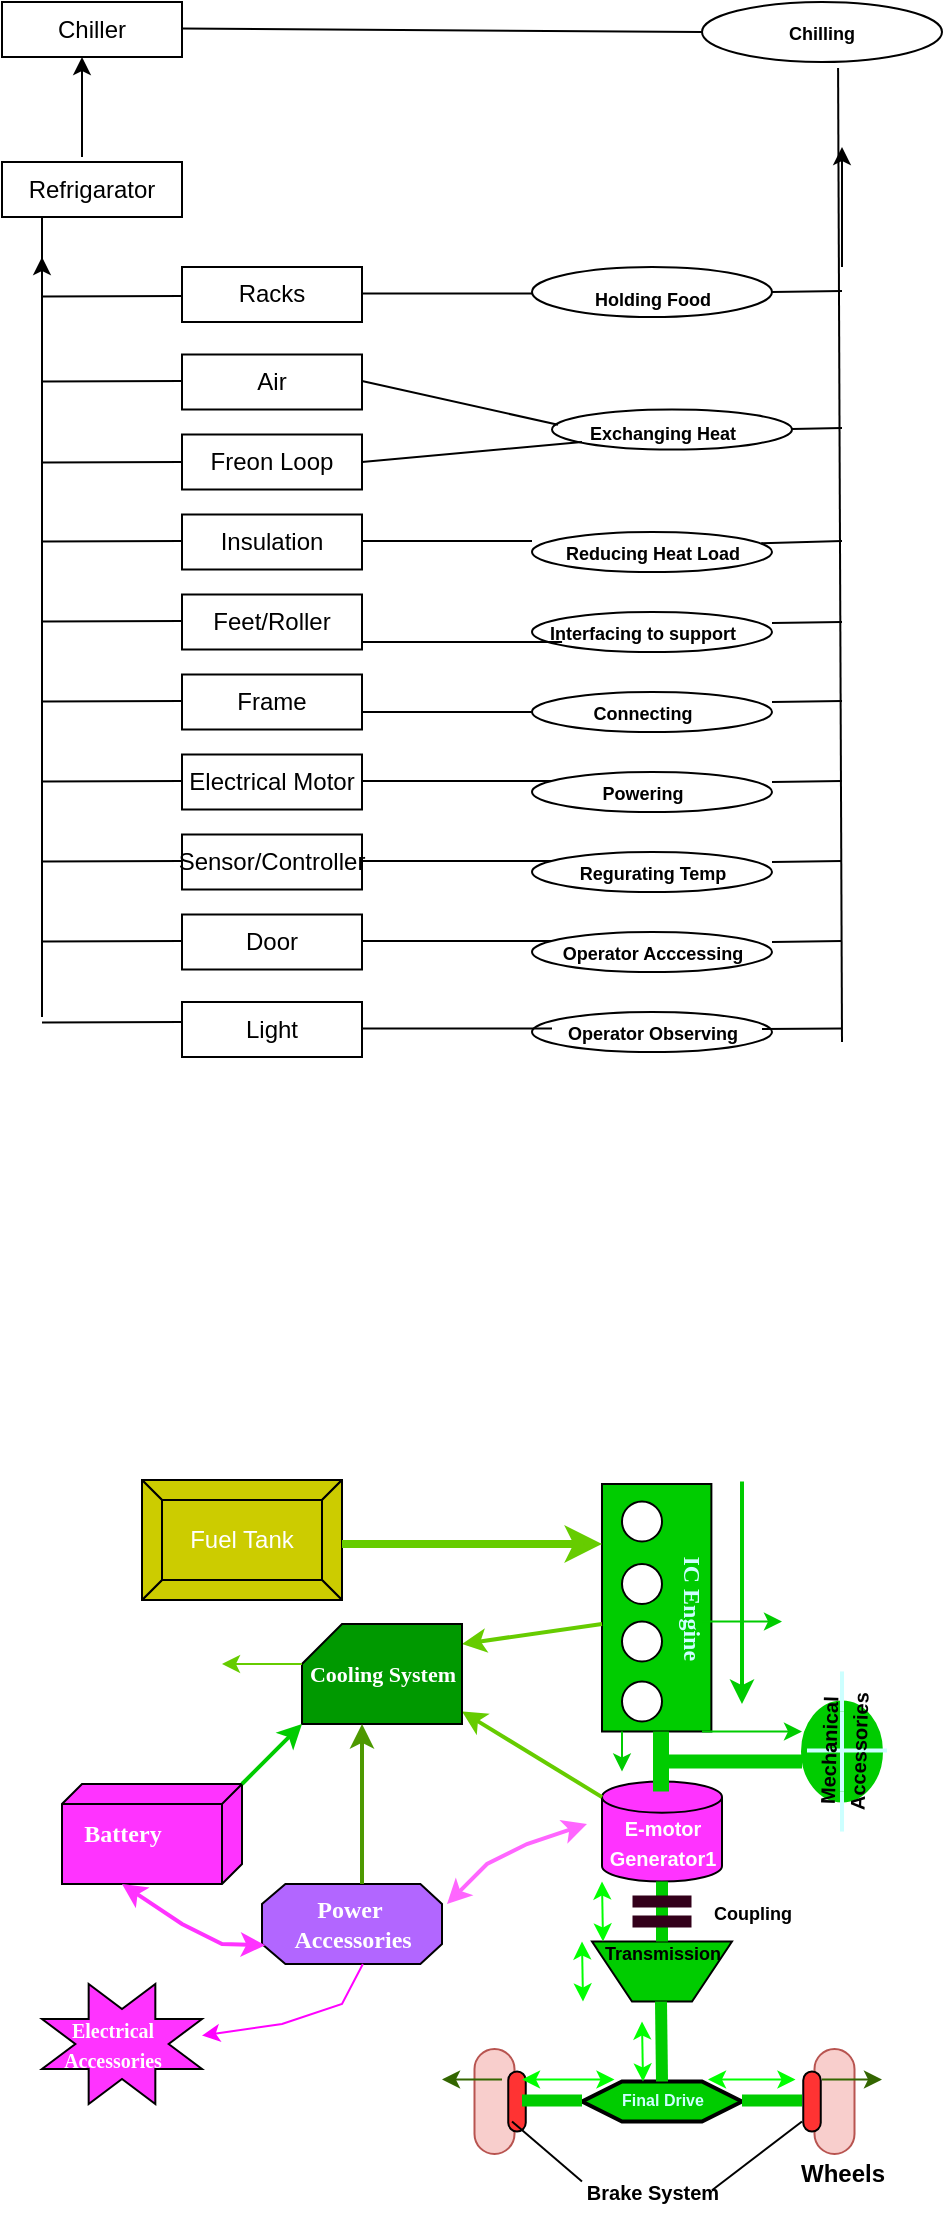 <mxfile version="28.0.7">
  <diagram name="Page-1" id="5Ok-5bNUeOtogDI7YUM0">
    <mxGraphModel dx="1489" dy="1920" grid="1" gridSize="10" guides="1" tooltips="1" connect="1" arrows="1" fold="1" page="1" pageScale="1" pageWidth="850" pageHeight="1100" math="0" shadow="0">
      <root>
        <mxCell id="0" />
        <mxCell id="1" parent="0" />
        <mxCell id="rmDLnsIXcS76mhrahvuX-244" value="&lt;b&gt;&lt;font style=&quot;font-size: 9px;&quot;&gt;Chilling&lt;/font&gt;&lt;/b&gt;" style="ellipse;whiteSpace=wrap;html=1;" vertex="1" parent="1">
          <mxGeometry x="530" y="-550" width="120" height="30" as="geometry" />
        </mxCell>
        <mxCell id="rmDLnsIXcS76mhrahvuX-245" value="" style="group" vertex="1" connectable="0" parent="1">
          <mxGeometry x="440" y="-290" width="125" height="270" as="geometry" />
        </mxCell>
        <mxCell id="rmDLnsIXcS76mhrahvuX-246" value="" style="ellipse;whiteSpace=wrap;html=1;" vertex="1" parent="rmDLnsIXcS76mhrahvuX-245">
          <mxGeometry x="5" y="5" width="120" height="20" as="geometry" />
        </mxCell>
        <mxCell id="rmDLnsIXcS76mhrahvuX-247" value="" style="ellipse;whiteSpace=wrap;html=1;" vertex="1" parent="rmDLnsIXcS76mhrahvuX-245">
          <mxGeometry x="5" y="85" width="120" height="20" as="geometry" />
        </mxCell>
        <mxCell id="rmDLnsIXcS76mhrahvuX-248" value="" style="ellipse;whiteSpace=wrap;html=1;" vertex="1" parent="rmDLnsIXcS76mhrahvuX-245">
          <mxGeometry x="5" y="45" width="120" height="20" as="geometry" />
        </mxCell>
        <mxCell id="rmDLnsIXcS76mhrahvuX-249" value="" style="ellipse;whiteSpace=wrap;html=1;" vertex="1" parent="rmDLnsIXcS76mhrahvuX-245">
          <mxGeometry x="5" y="125" width="120" height="20" as="geometry" />
        </mxCell>
        <mxCell id="rmDLnsIXcS76mhrahvuX-250" value="" style="ellipse;whiteSpace=wrap;html=1;" vertex="1" parent="rmDLnsIXcS76mhrahvuX-245">
          <mxGeometry x="5" y="205" width="120" height="20" as="geometry" />
        </mxCell>
        <mxCell id="rmDLnsIXcS76mhrahvuX-251" value="" style="ellipse;whiteSpace=wrap;html=1;" vertex="1" parent="rmDLnsIXcS76mhrahvuX-245">
          <mxGeometry x="5" y="165" width="120" height="20" as="geometry" />
        </mxCell>
        <mxCell id="rmDLnsIXcS76mhrahvuX-252" value="" style="ellipse;whiteSpace=wrap;html=1;" vertex="1" parent="rmDLnsIXcS76mhrahvuX-245">
          <mxGeometry x="5" y="245" width="120" height="20" as="geometry" />
        </mxCell>
        <mxCell id="rmDLnsIXcS76mhrahvuX-253" value="&lt;b&gt;&lt;font style=&quot;font-size: 9px;&quot;&gt;Reducing Heat Load&lt;/font&gt;&lt;/b&gt;" style="text;html=1;align=center;verticalAlign=middle;resizable=0;points=[];autosize=1;strokeColor=none;fillColor=none;" vertex="1" parent="rmDLnsIXcS76mhrahvuX-245">
          <mxGeometry x="10" width="110" height="30" as="geometry" />
        </mxCell>
        <mxCell id="rmDLnsIXcS76mhrahvuX-254" value="&lt;b&gt;&lt;font style=&quot;font-size: 9px;&quot;&gt;Interfacing to support&lt;/font&gt;&lt;/b&gt;" style="text;html=1;align=center;verticalAlign=middle;resizable=0;points=[];autosize=1;strokeColor=none;fillColor=none;" vertex="1" parent="rmDLnsIXcS76mhrahvuX-245">
          <mxGeometry y="40" width="120" height="30" as="geometry" />
        </mxCell>
        <mxCell id="rmDLnsIXcS76mhrahvuX-255" value="&lt;b&gt;&lt;font style=&quot;font-size: 9px;&quot;&gt;Connecting&lt;/font&gt;&lt;/b&gt;" style="text;html=1;align=center;verticalAlign=middle;resizable=0;points=[];autosize=1;strokeColor=none;fillColor=none;" vertex="1" parent="rmDLnsIXcS76mhrahvuX-245">
          <mxGeometry x="25" y="80" width="70" height="30" as="geometry" />
        </mxCell>
        <mxCell id="rmDLnsIXcS76mhrahvuX-256" value="&lt;font style=&quot;font-size: 9px;&quot;&gt;&lt;b&gt;Powering&lt;/b&gt;&lt;/font&gt;" style="text;html=1;align=center;verticalAlign=middle;resizable=0;points=[];autosize=1;strokeColor=none;fillColor=none;" vertex="1" parent="rmDLnsIXcS76mhrahvuX-245">
          <mxGeometry x="30" y="120" width="60" height="30" as="geometry" />
        </mxCell>
        <mxCell id="rmDLnsIXcS76mhrahvuX-257" value="&lt;b&gt;&lt;font style=&quot;font-size: 9px;&quot;&gt;Regurating Temp&lt;/font&gt;&lt;/b&gt;" style="text;html=1;align=center;verticalAlign=middle;resizable=0;points=[];autosize=1;strokeColor=none;fillColor=none;" vertex="1" parent="rmDLnsIXcS76mhrahvuX-245">
          <mxGeometry x="15" y="160" width="100" height="30" as="geometry" />
        </mxCell>
        <mxCell id="rmDLnsIXcS76mhrahvuX-258" value="&lt;font style=&quot;font-size: 9px;&quot;&gt;&lt;b&gt;Operator Acccessing&lt;/b&gt;&lt;/font&gt;" style="text;html=1;align=center;verticalAlign=middle;resizable=0;points=[];autosize=1;strokeColor=none;fillColor=none;" vertex="1" parent="rmDLnsIXcS76mhrahvuX-245">
          <mxGeometry x="10" y="200" width="110" height="30" as="geometry" />
        </mxCell>
        <mxCell id="rmDLnsIXcS76mhrahvuX-259" value="&lt;font style=&quot;font-size: 9px;&quot;&gt;&lt;b&gt;Operator Observing&lt;/b&gt;&lt;/font&gt;" style="text;html=1;align=center;verticalAlign=middle;resizable=0;points=[];autosize=1;strokeColor=none;fillColor=none;" vertex="1" parent="rmDLnsIXcS76mhrahvuX-245">
          <mxGeometry x="10" y="240" width="110" height="30" as="geometry" />
        </mxCell>
        <mxCell id="rmDLnsIXcS76mhrahvuX-260" value="" style="group" vertex="1" connectable="0" parent="1">
          <mxGeometry x="180" y="-550" width="420" height="527.5" as="geometry" />
        </mxCell>
        <mxCell id="rmDLnsIXcS76mhrahvuX-261" value="" style="ellipse;whiteSpace=wrap;html=1;" vertex="1" parent="rmDLnsIXcS76mhrahvuX-260">
          <mxGeometry x="275" y="203.75" width="120" height="20" as="geometry" />
        </mxCell>
        <mxCell id="rmDLnsIXcS76mhrahvuX-262" value="" style="ellipse;whiteSpace=wrap;html=1;" vertex="1" parent="rmDLnsIXcS76mhrahvuX-260">
          <mxGeometry x="265" y="132.5" width="120" height="25" as="geometry" />
        </mxCell>
        <mxCell id="rmDLnsIXcS76mhrahvuX-263" value="&lt;font style=&quot;font-size: 9px;&quot;&gt;&lt;b style=&quot;&quot;&gt;Holding Food&lt;/b&gt;&lt;/font&gt;" style="text;html=1;align=center;verticalAlign=middle;resizable=0;points=[];autosize=1;strokeColor=none;fillColor=none;" vertex="1" parent="rmDLnsIXcS76mhrahvuX-260">
          <mxGeometry x="285" y="132.5" width="80" height="30" as="geometry" />
        </mxCell>
        <mxCell id="rmDLnsIXcS76mhrahvuX-264" value="&lt;font style=&quot;font-size: 9px;&quot;&gt;&lt;b style=&quot;&quot;&gt;Exchanging Heat&lt;/b&gt;&lt;/font&gt;" style="text;html=1;align=center;verticalAlign=middle;resizable=0;points=[];autosize=1;strokeColor=none;fillColor=none;" vertex="1" parent="rmDLnsIXcS76mhrahvuX-260">
          <mxGeometry x="280" y="200" width="100" height="30" as="geometry" />
        </mxCell>
        <mxCell id="rmDLnsIXcS76mhrahvuX-265" value="Racks" style="rounded=0;whiteSpace=wrap;html=1;" vertex="1" parent="rmDLnsIXcS76mhrahvuX-260">
          <mxGeometry x="90" y="132.5" width="90" height="27.5" as="geometry" />
        </mxCell>
        <mxCell id="rmDLnsIXcS76mhrahvuX-266" value="Air" style="rounded=0;whiteSpace=wrap;html=1;" vertex="1" parent="rmDLnsIXcS76mhrahvuX-260">
          <mxGeometry x="90" y="176.25" width="90" height="27.5" as="geometry" />
        </mxCell>
        <mxCell id="rmDLnsIXcS76mhrahvuX-267" value="Freon Loop" style="rounded=0;whiteSpace=wrap;html=1;" vertex="1" parent="rmDLnsIXcS76mhrahvuX-260">
          <mxGeometry x="90" y="216.25" width="90" height="27.5" as="geometry" />
        </mxCell>
        <mxCell id="rmDLnsIXcS76mhrahvuX-268" value="Insulation" style="rounded=0;whiteSpace=wrap;html=1;" vertex="1" parent="rmDLnsIXcS76mhrahvuX-260">
          <mxGeometry x="90" y="256.25" width="90" height="27.5" as="geometry" />
        </mxCell>
        <mxCell id="rmDLnsIXcS76mhrahvuX-269" value="Feet/Roller" style="rounded=0;whiteSpace=wrap;html=1;" vertex="1" parent="rmDLnsIXcS76mhrahvuX-260">
          <mxGeometry x="90" y="296.25" width="90" height="27.5" as="geometry" />
        </mxCell>
        <mxCell id="rmDLnsIXcS76mhrahvuX-270" value="Frame" style="rounded=0;whiteSpace=wrap;html=1;" vertex="1" parent="rmDLnsIXcS76mhrahvuX-260">
          <mxGeometry x="90" y="336.25" width="90" height="27.5" as="geometry" />
        </mxCell>
        <mxCell id="rmDLnsIXcS76mhrahvuX-271" value="Electrical Motor" style="rounded=0;whiteSpace=wrap;html=1;" vertex="1" parent="rmDLnsIXcS76mhrahvuX-260">
          <mxGeometry x="90" y="376.25" width="90" height="27.5" as="geometry" />
        </mxCell>
        <mxCell id="rmDLnsIXcS76mhrahvuX-272" value="Sensor/Controller" style="rounded=0;whiteSpace=wrap;html=1;" vertex="1" parent="rmDLnsIXcS76mhrahvuX-260">
          <mxGeometry x="90" y="416.25" width="90" height="27.5" as="geometry" />
        </mxCell>
        <mxCell id="rmDLnsIXcS76mhrahvuX-273" value="Door" style="rounded=0;whiteSpace=wrap;html=1;" vertex="1" parent="rmDLnsIXcS76mhrahvuX-260">
          <mxGeometry x="90" y="456.25" width="90" height="27.5" as="geometry" />
        </mxCell>
        <mxCell id="rmDLnsIXcS76mhrahvuX-274" value="Light" style="rounded=0;whiteSpace=wrap;html=1;" vertex="1" parent="rmDLnsIXcS76mhrahvuX-260">
          <mxGeometry x="90" y="500" width="90" height="27.5" as="geometry" />
        </mxCell>
        <mxCell id="rmDLnsIXcS76mhrahvuX-275" value="" style="endArrow=none;html=1;rounded=0;entryX=0;entryY=0.5;entryDx=0;entryDy=0;" edge="1" parent="rmDLnsIXcS76mhrahvuX-260" target="rmDLnsIXcS76mhrahvuX-247">
          <mxGeometry width="50" height="50" relative="1" as="geometry">
            <mxPoint x="180" y="355" as="sourcePoint" />
            <mxPoint x="270" y="310" as="targetPoint" />
          </mxGeometry>
        </mxCell>
        <mxCell id="rmDLnsIXcS76mhrahvuX-276" value="" style="endArrow=none;html=1;rounded=0;entryX=0;entryY=0.5;entryDx=0;entryDy=0;" edge="1" parent="rmDLnsIXcS76mhrahvuX-260">
          <mxGeometry width="50" height="50" relative="1" as="geometry">
            <mxPoint x="180" y="389.5" as="sourcePoint" />
            <mxPoint x="275" y="389.5" as="targetPoint" />
          </mxGeometry>
        </mxCell>
        <mxCell id="rmDLnsIXcS76mhrahvuX-277" value="" style="endArrow=none;html=1;rounded=0;entryX=0;entryY=0.5;entryDx=0;entryDy=0;" edge="1" parent="rmDLnsIXcS76mhrahvuX-260">
          <mxGeometry width="50" height="50" relative="1" as="geometry">
            <mxPoint x="180" y="429.5" as="sourcePoint" />
            <mxPoint x="275" y="429.5" as="targetPoint" />
          </mxGeometry>
        </mxCell>
        <mxCell id="rmDLnsIXcS76mhrahvuX-278" value="" style="endArrow=none;html=1;rounded=0;entryX=0;entryY=0.5;entryDx=0;entryDy=0;" edge="1" parent="rmDLnsIXcS76mhrahvuX-260">
          <mxGeometry width="50" height="50" relative="1" as="geometry">
            <mxPoint x="180" y="469.5" as="sourcePoint" />
            <mxPoint x="275" y="469.5" as="targetPoint" />
          </mxGeometry>
        </mxCell>
        <mxCell id="rmDLnsIXcS76mhrahvuX-279" value="" style="endArrow=none;html=1;rounded=0;entryX=0;entryY=0.5;entryDx=0;entryDy=0;" edge="1" parent="rmDLnsIXcS76mhrahvuX-260">
          <mxGeometry width="50" height="50" relative="1" as="geometry">
            <mxPoint x="180" y="513.25" as="sourcePoint" />
            <mxPoint x="275" y="513.25" as="targetPoint" />
          </mxGeometry>
        </mxCell>
        <mxCell id="rmDLnsIXcS76mhrahvuX-280" value="" style="endArrow=none;html=1;rounded=0;entryX=-0.02;entryY=0.38;entryDx=0;entryDy=0;entryPerimeter=0;" edge="1" parent="rmDLnsIXcS76mhrahvuX-260" target="rmDLnsIXcS76mhrahvuX-264">
          <mxGeometry width="50" height="50" relative="1" as="geometry">
            <mxPoint x="180" y="189.5" as="sourcePoint" />
            <mxPoint x="265" y="189.5" as="targetPoint" />
          </mxGeometry>
        </mxCell>
        <mxCell id="rmDLnsIXcS76mhrahvuX-281" value="" style="endArrow=none;html=1;rounded=0;entryX=0;entryY=0.5;entryDx=0;entryDy=0;" edge="1" parent="rmDLnsIXcS76mhrahvuX-260">
          <mxGeometry width="50" height="50" relative="1" as="geometry">
            <mxPoint x="180" y="145.75" as="sourcePoint" />
            <mxPoint x="265" y="145.75" as="targetPoint" />
          </mxGeometry>
        </mxCell>
        <mxCell id="rmDLnsIXcS76mhrahvuX-282" value="" style="endArrow=none;html=1;rounded=0;" edge="1" parent="rmDLnsIXcS76mhrahvuX-260">
          <mxGeometry width="50" height="50" relative="1" as="geometry">
            <mxPoint x="180" y="230" as="sourcePoint" />
            <mxPoint x="290" y="220" as="targetPoint" />
          </mxGeometry>
        </mxCell>
        <mxCell id="rmDLnsIXcS76mhrahvuX-283" value="" style="endArrow=none;html=1;rounded=0;entryX=0.167;entryY=0.667;entryDx=0;entryDy=0;entryPerimeter=0;" edge="1" parent="rmDLnsIXcS76mhrahvuX-260" target="rmDLnsIXcS76mhrahvuX-254">
          <mxGeometry width="50" height="50" relative="1" as="geometry">
            <mxPoint x="180" y="320" as="sourcePoint" />
            <mxPoint x="265" y="320" as="targetPoint" />
          </mxGeometry>
        </mxCell>
        <mxCell id="rmDLnsIXcS76mhrahvuX-284" value="" style="endArrow=none;html=1;rounded=0;entryX=0;entryY=0.5;entryDx=0;entryDy=0;" edge="1" parent="rmDLnsIXcS76mhrahvuX-260">
          <mxGeometry width="50" height="50" relative="1" as="geometry">
            <mxPoint x="180" y="269.5" as="sourcePoint" />
            <mxPoint x="265" y="269.5" as="targetPoint" />
          </mxGeometry>
        </mxCell>
        <mxCell id="rmDLnsIXcS76mhrahvuX-285" value="" style="endArrow=none;html=1;rounded=0;" edge="1" parent="rmDLnsIXcS76mhrahvuX-260">
          <mxGeometry width="50" height="50" relative="1" as="geometry">
            <mxPoint x="20" y="507.5" as="sourcePoint" />
            <mxPoint x="20" y="107.5" as="targetPoint" />
          </mxGeometry>
        </mxCell>
        <mxCell id="rmDLnsIXcS76mhrahvuX-286" value="" style="endArrow=none;html=1;rounded=0;entryX=0.567;entryY=1.1;entryDx=0;entryDy=0;entryPerimeter=0;" edge="1" parent="rmDLnsIXcS76mhrahvuX-260" target="rmDLnsIXcS76mhrahvuX-244">
          <mxGeometry width="50" height="50" relative="1" as="geometry">
            <mxPoint x="420" y="520" as="sourcePoint" />
            <mxPoint x="420" y="110" as="targetPoint" />
          </mxGeometry>
        </mxCell>
        <mxCell id="rmDLnsIXcS76mhrahvuX-287" value="" style="endArrow=none;html=1;rounded=0;" edge="1" parent="rmDLnsIXcS76mhrahvuX-260">
          <mxGeometry width="50" height="50" relative="1" as="geometry">
            <mxPoint x="380" y="513.5" as="sourcePoint" />
            <mxPoint x="420" y="513.25" as="targetPoint" />
          </mxGeometry>
        </mxCell>
        <mxCell id="rmDLnsIXcS76mhrahvuX-288" value="" style="endArrow=none;html=1;rounded=0;" edge="1" parent="rmDLnsIXcS76mhrahvuX-260">
          <mxGeometry width="50" height="50" relative="1" as="geometry">
            <mxPoint x="20" y="510.25" as="sourcePoint" />
            <mxPoint x="90" y="510" as="targetPoint" />
          </mxGeometry>
        </mxCell>
        <mxCell id="rmDLnsIXcS76mhrahvuX-289" value="" style="endArrow=none;html=1;rounded=0;" edge="1" parent="rmDLnsIXcS76mhrahvuX-260">
          <mxGeometry width="50" height="50" relative="1" as="geometry">
            <mxPoint x="20" y="469.75" as="sourcePoint" />
            <mxPoint x="90" y="469.5" as="targetPoint" />
          </mxGeometry>
        </mxCell>
        <mxCell id="rmDLnsIXcS76mhrahvuX-290" value="" style="endArrow=none;html=1;rounded=0;" edge="1" parent="rmDLnsIXcS76mhrahvuX-260">
          <mxGeometry width="50" height="50" relative="1" as="geometry">
            <mxPoint x="20" y="429.75" as="sourcePoint" />
            <mxPoint x="90" y="429.5" as="targetPoint" />
          </mxGeometry>
        </mxCell>
        <mxCell id="rmDLnsIXcS76mhrahvuX-291" value="" style="endArrow=none;html=1;rounded=0;" edge="1" parent="rmDLnsIXcS76mhrahvuX-260">
          <mxGeometry width="50" height="50" relative="1" as="geometry">
            <mxPoint x="20" y="389.75" as="sourcePoint" />
            <mxPoint x="90" y="389.5" as="targetPoint" />
          </mxGeometry>
        </mxCell>
        <mxCell id="rmDLnsIXcS76mhrahvuX-292" value="" style="endArrow=none;html=1;rounded=0;" edge="1" parent="rmDLnsIXcS76mhrahvuX-260">
          <mxGeometry width="50" height="50" relative="1" as="geometry">
            <mxPoint x="20" y="349.75" as="sourcePoint" />
            <mxPoint x="90" y="349.5" as="targetPoint" />
          </mxGeometry>
        </mxCell>
        <mxCell id="rmDLnsIXcS76mhrahvuX-293" value="" style="endArrow=none;html=1;rounded=0;" edge="1" parent="rmDLnsIXcS76mhrahvuX-260">
          <mxGeometry width="50" height="50" relative="1" as="geometry">
            <mxPoint x="20" y="309.75" as="sourcePoint" />
            <mxPoint x="90" y="309.5" as="targetPoint" />
          </mxGeometry>
        </mxCell>
        <mxCell id="rmDLnsIXcS76mhrahvuX-294" value="" style="endArrow=none;html=1;rounded=0;" edge="1" parent="rmDLnsIXcS76mhrahvuX-260">
          <mxGeometry width="50" height="50" relative="1" as="geometry">
            <mxPoint x="20" y="269.75" as="sourcePoint" />
            <mxPoint x="90" y="269.5" as="targetPoint" />
          </mxGeometry>
        </mxCell>
        <mxCell id="rmDLnsIXcS76mhrahvuX-295" value="" style="endArrow=none;html=1;rounded=0;" edge="1" parent="rmDLnsIXcS76mhrahvuX-260">
          <mxGeometry width="50" height="50" relative="1" as="geometry">
            <mxPoint x="20" y="230.25" as="sourcePoint" />
            <mxPoint x="90" y="230" as="targetPoint" />
          </mxGeometry>
        </mxCell>
        <mxCell id="rmDLnsIXcS76mhrahvuX-296" value="" style="endArrow=none;html=1;rounded=0;" edge="1" parent="rmDLnsIXcS76mhrahvuX-260">
          <mxGeometry width="50" height="50" relative="1" as="geometry">
            <mxPoint x="20" y="189.75" as="sourcePoint" />
            <mxPoint x="90" y="189.5" as="targetPoint" />
          </mxGeometry>
        </mxCell>
        <mxCell id="rmDLnsIXcS76mhrahvuX-297" value="" style="endArrow=none;html=1;rounded=0;" edge="1" parent="rmDLnsIXcS76mhrahvuX-260">
          <mxGeometry width="50" height="50" relative="1" as="geometry">
            <mxPoint x="20" y="147.25" as="sourcePoint" />
            <mxPoint x="90" y="147" as="targetPoint" />
          </mxGeometry>
        </mxCell>
        <mxCell id="rmDLnsIXcS76mhrahvuX-298" value="" style="endArrow=none;html=1;rounded=0;exitX=0.996;exitY=0.353;exitDx=0;exitDy=0;exitPerimeter=0;" edge="1" parent="rmDLnsIXcS76mhrahvuX-260" source="rmDLnsIXcS76mhrahvuX-253">
          <mxGeometry width="50" height="50" relative="1" as="geometry">
            <mxPoint x="390" y="269.75" as="sourcePoint" />
            <mxPoint x="420" y="269.5" as="targetPoint" />
          </mxGeometry>
        </mxCell>
        <mxCell id="rmDLnsIXcS76mhrahvuX-299" value="" style="endArrow=none;html=1;rounded=0;" edge="1" parent="rmDLnsIXcS76mhrahvuX-260">
          <mxGeometry width="50" height="50" relative="1" as="geometry">
            <mxPoint x="395" y="213.5" as="sourcePoint" />
            <mxPoint x="420" y="213" as="targetPoint" />
          </mxGeometry>
        </mxCell>
        <mxCell id="rmDLnsIXcS76mhrahvuX-300" value="" style="endArrow=none;html=1;rounded=0;exitX=1;exitY=0.5;exitDx=0;exitDy=0;" edge="1" parent="rmDLnsIXcS76mhrahvuX-260" source="rmDLnsIXcS76mhrahvuX-262">
          <mxGeometry width="50" height="50" relative="1" as="geometry">
            <mxPoint x="395" y="145" as="sourcePoint" />
            <mxPoint x="420" y="144.5" as="targetPoint" />
          </mxGeometry>
        </mxCell>
        <mxCell id="rmDLnsIXcS76mhrahvuX-301" value="" style="endArrow=none;html=1;rounded=0;exitX=1;exitY=0.5;exitDx=0;exitDy=0;" edge="1" parent="rmDLnsIXcS76mhrahvuX-260">
          <mxGeometry width="50" height="50" relative="1" as="geometry">
            <mxPoint x="385" y="310.5" as="sourcePoint" />
            <mxPoint x="420" y="310" as="targetPoint" />
          </mxGeometry>
        </mxCell>
        <mxCell id="rmDLnsIXcS76mhrahvuX-302" value="" style="endArrow=none;html=1;rounded=0;exitX=1;exitY=0.5;exitDx=0;exitDy=0;" edge="1" parent="rmDLnsIXcS76mhrahvuX-260">
          <mxGeometry width="50" height="50" relative="1" as="geometry">
            <mxPoint x="385" y="350" as="sourcePoint" />
            <mxPoint x="420" y="349.5" as="targetPoint" />
          </mxGeometry>
        </mxCell>
        <mxCell id="rmDLnsIXcS76mhrahvuX-303" value="" style="endArrow=none;html=1;rounded=0;exitX=1;exitY=0.5;exitDx=0;exitDy=0;" edge="1" parent="rmDLnsIXcS76mhrahvuX-260">
          <mxGeometry width="50" height="50" relative="1" as="geometry">
            <mxPoint x="385" y="390" as="sourcePoint" />
            <mxPoint x="420" y="389.5" as="targetPoint" />
          </mxGeometry>
        </mxCell>
        <mxCell id="rmDLnsIXcS76mhrahvuX-304" value="" style="endArrow=none;html=1;rounded=0;exitX=1;exitY=0.5;exitDx=0;exitDy=0;" edge="1" parent="rmDLnsIXcS76mhrahvuX-260">
          <mxGeometry width="50" height="50" relative="1" as="geometry">
            <mxPoint x="385" y="430" as="sourcePoint" />
            <mxPoint x="420" y="429.5" as="targetPoint" />
          </mxGeometry>
        </mxCell>
        <mxCell id="rmDLnsIXcS76mhrahvuX-305" value="" style="endArrow=none;html=1;rounded=0;exitX=1;exitY=0.5;exitDx=0;exitDy=0;" edge="1" parent="rmDLnsIXcS76mhrahvuX-260">
          <mxGeometry width="50" height="50" relative="1" as="geometry">
            <mxPoint x="385" y="470" as="sourcePoint" />
            <mxPoint x="420" y="469.5" as="targetPoint" />
          </mxGeometry>
        </mxCell>
        <mxCell id="rmDLnsIXcS76mhrahvuX-306" value="Refrigarator" style="rounded=0;whiteSpace=wrap;html=1;" vertex="1" parent="rmDLnsIXcS76mhrahvuX-260">
          <mxGeometry y="80" width="90" height="27.5" as="geometry" />
        </mxCell>
        <mxCell id="rmDLnsIXcS76mhrahvuX-307" value="Chiller" style="rounded=0;whiteSpace=wrap;html=1;" vertex="1" parent="rmDLnsIXcS76mhrahvuX-260">
          <mxGeometry width="90" height="27.5" as="geometry" />
        </mxCell>
        <mxCell id="rmDLnsIXcS76mhrahvuX-308" value="" style="endArrow=classic;html=1;rounded=0;" edge="1" parent="rmDLnsIXcS76mhrahvuX-260">
          <mxGeometry width="50" height="50" relative="1" as="geometry">
            <mxPoint x="40" y="77.5" as="sourcePoint" />
            <mxPoint x="40" y="27.5" as="targetPoint" />
          </mxGeometry>
        </mxCell>
        <mxCell id="rmDLnsIXcS76mhrahvuX-309" value="" style="endArrow=none;html=1;rounded=0;entryX=0;entryY=0.5;entryDx=0;entryDy=0;" edge="1" parent="rmDLnsIXcS76mhrahvuX-260" target="rmDLnsIXcS76mhrahvuX-244">
          <mxGeometry width="50" height="50" relative="1" as="geometry">
            <mxPoint x="90" y="13.25" as="sourcePoint" />
            <mxPoint x="330" y="13.25" as="targetPoint" />
          </mxGeometry>
        </mxCell>
        <mxCell id="rmDLnsIXcS76mhrahvuX-310" value="" style="endArrow=classic;html=1;rounded=0;" edge="1" parent="rmDLnsIXcS76mhrahvuX-260">
          <mxGeometry width="50" height="50" relative="1" as="geometry">
            <mxPoint x="20" y="167.5" as="sourcePoint" />
            <mxPoint x="20" y="127.5" as="targetPoint" />
          </mxGeometry>
        </mxCell>
        <mxCell id="rmDLnsIXcS76mhrahvuX-311" value="" style="endArrow=classic;html=1;rounded=0;" edge="1" parent="rmDLnsIXcS76mhrahvuX-260">
          <mxGeometry width="50" height="50" relative="1" as="geometry">
            <mxPoint x="420" y="132.5" as="sourcePoint" />
            <mxPoint x="420" y="72.5" as="targetPoint" />
          </mxGeometry>
        </mxCell>
        <mxCell id="rmDLnsIXcS76mhrahvuX-312" value="" style="group" vertex="1" connectable="0" parent="1">
          <mxGeometry x="200" y="189" width="435" height="370.75" as="geometry" />
        </mxCell>
        <mxCell id="rmDLnsIXcS76mhrahvuX-313" value="" style="group" vertex="1" connectable="0" parent="rmDLnsIXcS76mhrahvuX-312">
          <mxGeometry x="200" y="2" width="235" height="368.75" as="geometry" />
        </mxCell>
        <mxCell id="rmDLnsIXcS76mhrahvuX-314" value="" style="rounded=1;whiteSpace=wrap;html=1;rotation=90;arcSize=50;fillColor=#f8cecc;strokeColor=#b85450;" vertex="1" parent="rmDLnsIXcS76mhrahvuX-313">
          <mxGeometry y="298.75" width="52.5" height="20" as="geometry" />
        </mxCell>
        <mxCell id="rmDLnsIXcS76mhrahvuX-315" value="" style="rounded=1;whiteSpace=wrap;html=1;rotation=90;arcSize=50;fillColor=#f8cecc;strokeColor=#b85450;" vertex="1" parent="rmDLnsIXcS76mhrahvuX-313">
          <mxGeometry x="170" y="298.75" width="52.5" height="20" as="geometry" />
        </mxCell>
        <mxCell id="rmDLnsIXcS76mhrahvuX-316" value="" style="rounded=1;whiteSpace=wrap;html=1;rotation=90;arcSize=50;fillColor=#FF3333;" vertex="1" parent="rmDLnsIXcS76mhrahvuX-313">
          <mxGeometry x="170" y="304.38" width="30" height="8.75" as="geometry" />
        </mxCell>
        <mxCell id="rmDLnsIXcS76mhrahvuX-317" value="" style="rounded=1;whiteSpace=wrap;html=1;rotation=90;arcSize=50;fillColor=#FF3333;" vertex="1" parent="rmDLnsIXcS76mhrahvuX-313">
          <mxGeometry x="22.5" y="304.38" width="30" height="8.75" as="geometry" />
        </mxCell>
        <mxCell id="rmDLnsIXcS76mhrahvuX-318" value="" style="shape=hexagon;perimeter=hexagonPerimeter2;whiteSpace=wrap;html=1;fixedSize=1;size=20;fillColor=#00CC00;strokeWidth=2;" vertex="1" parent="rmDLnsIXcS76mhrahvuX-313">
          <mxGeometry x="70" y="298.75" width="80" height="20" as="geometry" />
        </mxCell>
        <mxCell id="rmDLnsIXcS76mhrahvuX-319" value="" style="endArrow=none;html=1;rounded=0;strokeColor=#00CC00;strokeWidth=6;" edge="1" parent="rmDLnsIXcS76mhrahvuX-313">
          <mxGeometry width="50" height="50" relative="1" as="geometry">
            <mxPoint x="40" y="308.25" as="sourcePoint" />
            <mxPoint x="70" y="308.25" as="targetPoint" />
          </mxGeometry>
        </mxCell>
        <mxCell id="rmDLnsIXcS76mhrahvuX-320" value="" style="endArrow=none;html=1;rounded=0;strokeColor=#00CC00;strokeWidth=6;" edge="1" parent="rmDLnsIXcS76mhrahvuX-313">
          <mxGeometry width="50" height="50" relative="1" as="geometry">
            <mxPoint x="150" y="308.25" as="sourcePoint" />
            <mxPoint x="180" y="308.25" as="targetPoint" />
          </mxGeometry>
        </mxCell>
        <mxCell id="rmDLnsIXcS76mhrahvuX-321" value="" style="shape=trapezoid;perimeter=trapezoidPerimeter;whiteSpace=wrap;html=1;fixedSize=1;rotation=-180;fillColor=#00CC00;" vertex="1" parent="rmDLnsIXcS76mhrahvuX-313">
          <mxGeometry x="75" y="228.75" width="70" height="30" as="geometry" />
        </mxCell>
        <mxCell id="rmDLnsIXcS76mhrahvuX-322" value="" style="endArrow=none;html=1;rounded=0;strokeColor=#00CC00;strokeWidth=6;entryX=0.5;entryY=0;entryDx=0;entryDy=0;" edge="1" parent="rmDLnsIXcS76mhrahvuX-313" target="rmDLnsIXcS76mhrahvuX-318">
          <mxGeometry width="50" height="50" relative="1" as="geometry">
            <mxPoint x="109.5" y="258.75" as="sourcePoint" />
            <mxPoint x="109.5" y="288.75" as="targetPoint" />
          </mxGeometry>
        </mxCell>
        <mxCell id="rmDLnsIXcS76mhrahvuX-323" value="&lt;font style=&quot;color: rgb(204, 255, 255);&quot;&gt;&lt;b&gt;&lt;span style=&quot;font-size: 8px; background-color: transparent;&quot;&gt;Final&amp;nbsp;&lt;/span&gt;&lt;span style=&quot;font-size: 8px; background-color: transparent;&quot;&gt;Drive&lt;/span&gt;&lt;/b&gt;&lt;/font&gt;" style="text;html=1;align=center;verticalAlign=top;resizable=0;points=[];autosize=1;strokeColor=none;fillColor=none;perimeterSpacing=0;strokeWidth=1;spacingTop=-6;spacing=2;spacingLeft=-1;horizontal=1;" vertex="1" parent="rmDLnsIXcS76mhrahvuX-313">
          <mxGeometry x="80" y="298.75" width="60" height="20" as="geometry" />
        </mxCell>
        <mxCell id="rmDLnsIXcS76mhrahvuX-324" value="&lt;font style=&quot;font-size: 9px;&quot;&gt;&lt;b&gt;Transmission&lt;/b&gt;&lt;/font&gt;" style="text;html=1;align=center;verticalAlign=middle;resizable=0;points=[];autosize=1;strokeColor=none;fillColor=none;" vertex="1" parent="rmDLnsIXcS76mhrahvuX-313">
          <mxGeometry x="70" y="218.75" width="80" height="30" as="geometry" />
        </mxCell>
        <mxCell id="rmDLnsIXcS76mhrahvuX-325" value="" style="shape=cylinder3;whiteSpace=wrap;html=1;boundedLbl=1;backgroundOutline=1;size=7.8;fillColor=#FF33FF;" vertex="1" parent="rmDLnsIXcS76mhrahvuX-313">
          <mxGeometry x="80" y="148.75" width="60" height="50" as="geometry" />
        </mxCell>
        <mxCell id="rmDLnsIXcS76mhrahvuX-326" value="&lt;font style=&quot;font-size: 10px; color: rgb(255, 255, 255);&quot;&gt;&lt;b style=&quot;&quot;&gt;E-motor&lt;br&gt;Generator1&lt;/b&gt;&lt;/font&gt;" style="text;html=1;align=center;verticalAlign=middle;resizable=0;points=[];autosize=1;strokeColor=none;fillColor=none;" vertex="1" parent="rmDLnsIXcS76mhrahvuX-313">
          <mxGeometry x="70" y="158.75" width="80" height="40" as="geometry" />
        </mxCell>
        <mxCell id="rmDLnsIXcS76mhrahvuX-327" value="" style="endArrow=none;html=1;rounded=0;strokeColor=#00CC00;strokeWidth=6;entryX=0.5;entryY=0;entryDx=0;entryDy=0;" edge="1" parent="rmDLnsIXcS76mhrahvuX-313">
          <mxGeometry width="50" height="50" relative="1" as="geometry">
            <mxPoint x="110" y="198.75" as="sourcePoint" />
            <mxPoint x="110" y="228.75" as="targetPoint" />
          </mxGeometry>
        </mxCell>
        <mxCell id="rmDLnsIXcS76mhrahvuX-328" value="" style="endArrow=none;html=1;rounded=0;strokeColor=#33001A;strokeWidth=6;entryX=0.5;entryY=0;entryDx=0;entryDy=0;" edge="1" parent="rmDLnsIXcS76mhrahvuX-313">
          <mxGeometry width="50" height="50" relative="1" as="geometry">
            <mxPoint x="124.75" y="208.75" as="sourcePoint" />
            <mxPoint x="95.25" y="208.75" as="targetPoint" />
          </mxGeometry>
        </mxCell>
        <mxCell id="rmDLnsIXcS76mhrahvuX-329" value="" style="endArrow=none;html=1;rounded=0;strokeColor=#33001A;strokeWidth=6;entryX=0.5;entryY=0;entryDx=0;entryDy=0;" edge="1" parent="rmDLnsIXcS76mhrahvuX-313">
          <mxGeometry width="50" height="50" relative="1" as="geometry">
            <mxPoint x="124.75" y="218.75" as="sourcePoint" />
            <mxPoint x="95.25" y="218.75" as="targetPoint" />
          </mxGeometry>
        </mxCell>
        <mxCell id="rmDLnsIXcS76mhrahvuX-330" value="" style="endArrow=classic;startArrow=classic;html=1;rounded=0;strokeColor=#00FF00;" edge="1" parent="rmDLnsIXcS76mhrahvuX-313">
          <mxGeometry width="50" height="50" relative="1" as="geometry">
            <mxPoint x="80.5" y="228.75" as="sourcePoint" />
            <mxPoint x="80" y="198.75" as="targetPoint" />
          </mxGeometry>
        </mxCell>
        <mxCell id="rmDLnsIXcS76mhrahvuX-331" value="&lt;font style=&quot;font-size: 9px;&quot;&gt;&lt;b&gt;Coupling&lt;/b&gt;&lt;/font&gt;" style="text;html=1;align=center;verticalAlign=middle;resizable=0;points=[];autosize=1;strokeColor=none;fillColor=none;" vertex="1" parent="rmDLnsIXcS76mhrahvuX-313">
          <mxGeometry x="125" y="198.75" width="60" height="30" as="geometry" />
        </mxCell>
        <mxCell id="rmDLnsIXcS76mhrahvuX-332" value="" style="endArrow=classic;startArrow=classic;html=1;rounded=0;strokeColor=#00FF00;" edge="1" parent="rmDLnsIXcS76mhrahvuX-313">
          <mxGeometry width="50" height="50" relative="1" as="geometry">
            <mxPoint x="70.5" y="258.75" as="sourcePoint" />
            <mxPoint x="70" y="228.75" as="targetPoint" />
          </mxGeometry>
        </mxCell>
        <mxCell id="rmDLnsIXcS76mhrahvuX-333" value="" style="endArrow=classic;startArrow=classic;html=1;rounded=0;strokeColor=#00FF00;" edge="1" parent="rmDLnsIXcS76mhrahvuX-313">
          <mxGeometry width="50" height="50" relative="1" as="geometry">
            <mxPoint x="100.5" y="298.75" as="sourcePoint" />
            <mxPoint x="100" y="268.75" as="targetPoint" />
          </mxGeometry>
        </mxCell>
        <mxCell id="rmDLnsIXcS76mhrahvuX-334" value="" style="endArrow=classic;startArrow=classic;html=1;rounded=0;strokeColor=#00FF00;" edge="1" parent="rmDLnsIXcS76mhrahvuX-313">
          <mxGeometry width="50" height="50" relative="1" as="geometry">
            <mxPoint x="40" y="297.75" as="sourcePoint" />
            <mxPoint x="86.25" y="297.75" as="targetPoint" />
          </mxGeometry>
        </mxCell>
        <mxCell id="rmDLnsIXcS76mhrahvuX-335" value="" style="endArrow=classic;startArrow=classic;html=1;rounded=0;strokeColor=#00FF00;" edge="1" parent="rmDLnsIXcS76mhrahvuX-313">
          <mxGeometry width="50" height="50" relative="1" as="geometry">
            <mxPoint x="133" y="297.75" as="sourcePoint" />
            <mxPoint x="176.75" y="297.75" as="targetPoint" />
          </mxGeometry>
        </mxCell>
        <mxCell id="rmDLnsIXcS76mhrahvuX-336" value="" style="group" vertex="1" connectable="0" parent="rmDLnsIXcS76mhrahvuX-313">
          <mxGeometry x="80" width="85" height="123.75" as="geometry" />
        </mxCell>
        <mxCell id="rmDLnsIXcS76mhrahvuX-337" value="" style="rounded=0;whiteSpace=wrap;html=1;rotation=90;fillColor=#00CC00;" vertex="1" parent="rmDLnsIXcS76mhrahvuX-336">
          <mxGeometry x="-34.53" y="34.53" width="123.75" height="54.69" as="geometry" />
        </mxCell>
        <mxCell id="rmDLnsIXcS76mhrahvuX-338" value="" style="ellipse;whiteSpace=wrap;html=1;aspect=fixed;" vertex="1" parent="rmDLnsIXcS76mhrahvuX-336">
          <mxGeometry x="10" y="8.75" width="20" height="20" as="geometry" />
        </mxCell>
        <mxCell id="rmDLnsIXcS76mhrahvuX-339" value="" style="ellipse;whiteSpace=wrap;html=1;aspect=fixed;" vertex="1" parent="rmDLnsIXcS76mhrahvuX-336">
          <mxGeometry x="10" y="40" width="20" height="20" as="geometry" />
        </mxCell>
        <mxCell id="rmDLnsIXcS76mhrahvuX-340" value="" style="ellipse;whiteSpace=wrap;html=1;aspect=fixed;" vertex="1" parent="rmDLnsIXcS76mhrahvuX-336">
          <mxGeometry x="10" y="68.75" width="20" height="20" as="geometry" />
        </mxCell>
        <mxCell id="rmDLnsIXcS76mhrahvuX-341" value="" style="ellipse;whiteSpace=wrap;html=1;aspect=fixed;" vertex="1" parent="rmDLnsIXcS76mhrahvuX-336">
          <mxGeometry x="10" y="98.75" width="20" height="20" as="geometry" />
        </mxCell>
        <mxCell id="rmDLnsIXcS76mhrahvuX-342" value="&lt;font style=&quot;color: rgb(204, 255, 255);&quot; face=&quot;Times New Roman&quot;&gt;&lt;b&gt;IC Engine&lt;/b&gt;&lt;/font&gt;" style="text;html=1;align=center;verticalAlign=middle;resizable=0;points=[];autosize=1;strokeColor=none;fillColor=none;rotation=90;" vertex="1" parent="rmDLnsIXcS76mhrahvuX-336">
          <mxGeometry x="5" y="46.88" width="80" height="30" as="geometry" />
        </mxCell>
        <mxCell id="rmDLnsIXcS76mhrahvuX-343" value="" style="endArrow=classic;html=1;rounded=0;strokeWidth=2;strokeColor=#00CC00;" edge="1" parent="rmDLnsIXcS76mhrahvuX-336">
          <mxGeometry width="50" height="50" relative="1" as="geometry">
            <mxPoint x="70" y="-1.25" as="sourcePoint" />
            <mxPoint x="70" y="110" as="targetPoint" />
          </mxGeometry>
        </mxCell>
        <mxCell id="rmDLnsIXcS76mhrahvuX-344" value="" style="endArrow=none;html=1;rounded=0;strokeColor=#00CC00;strokeWidth=7;" edge="1" parent="rmDLnsIXcS76mhrahvuX-313">
          <mxGeometry width="50" height="50" relative="1" as="geometry">
            <mxPoint x="112.5" y="138.75" as="sourcePoint" />
            <mxPoint x="180" y="138.75" as="targetPoint" />
          </mxGeometry>
        </mxCell>
        <mxCell id="rmDLnsIXcS76mhrahvuX-345" value="" style="endArrow=none;html=1;rounded=0;strokeWidth=8;strokeColor=#00CC00;" edge="1" parent="rmDLnsIXcS76mhrahvuX-313">
          <mxGeometry width="50" height="50" relative="1" as="geometry">
            <mxPoint x="109.5" y="153.75" as="sourcePoint" />
            <mxPoint x="109.5" y="123.75" as="targetPoint" />
          </mxGeometry>
        </mxCell>
        <mxCell id="rmDLnsIXcS76mhrahvuX-346" value="" style="endArrow=classic;html=1;rounded=0;strokeColor=#00CC00;" edge="1" parent="rmDLnsIXcS76mhrahvuX-313">
          <mxGeometry width="50" height="50" relative="1" as="geometry">
            <mxPoint x="90" y="123.75" as="sourcePoint" />
            <mxPoint x="90" y="143.75" as="targetPoint" />
          </mxGeometry>
        </mxCell>
        <mxCell id="rmDLnsIXcS76mhrahvuX-347" value="" style="endArrow=classic;html=1;rounded=0;strokeColor=#00CC00;" edge="1" parent="rmDLnsIXcS76mhrahvuX-313">
          <mxGeometry width="50" height="50" relative="1" as="geometry">
            <mxPoint x="130" y="123.75" as="sourcePoint" />
            <mxPoint x="180" y="123.75" as="targetPoint" />
          </mxGeometry>
        </mxCell>
        <mxCell id="rmDLnsIXcS76mhrahvuX-348" value="" style="endArrow=classic;html=1;rounded=0;strokeColor=#00CC00;" edge="1" parent="rmDLnsIXcS76mhrahvuX-313">
          <mxGeometry width="50" height="50" relative="1" as="geometry">
            <mxPoint x="130" y="68.75" as="sourcePoint" />
            <mxPoint x="170" y="68.75" as="targetPoint" />
          </mxGeometry>
        </mxCell>
        <mxCell id="rmDLnsIXcS76mhrahvuX-349" value="" style="ellipse;whiteSpace=wrap;html=1;strokeColor=#00CC00;fillColor=#00CC00;" vertex="1" parent="rmDLnsIXcS76mhrahvuX-313">
          <mxGeometry x="180" y="108.75" width="40" height="50" as="geometry" />
        </mxCell>
        <mxCell id="rmDLnsIXcS76mhrahvuX-350" value="" style="endArrow=none;html=1;rounded=0;strokeColor=#CCFFFF;strokeWidth=2;" edge="1" parent="rmDLnsIXcS76mhrahvuX-313" source="rmDLnsIXcS76mhrahvuX-353">
          <mxGeometry width="50" height="50" relative="1" as="geometry">
            <mxPoint x="200" y="153.75" as="sourcePoint" />
            <mxPoint x="200" y="113.75" as="targetPoint" />
          </mxGeometry>
        </mxCell>
        <mxCell id="rmDLnsIXcS76mhrahvuX-351" value="" style="endArrow=none;html=1;rounded=0;strokeColor=#CCFFFF;strokeWidth=2;" edge="1" parent="rmDLnsIXcS76mhrahvuX-313">
          <mxGeometry width="50" height="50" relative="1" as="geometry">
            <mxPoint x="182.5" y="133.25" as="sourcePoint" />
            <mxPoint x="222.5" y="133.25" as="targetPoint" />
          </mxGeometry>
        </mxCell>
        <mxCell id="rmDLnsIXcS76mhrahvuX-352" value="" style="endArrow=none;html=1;rounded=0;strokeColor=#CCFFFF;strokeWidth=2;" edge="1" parent="rmDLnsIXcS76mhrahvuX-313" target="rmDLnsIXcS76mhrahvuX-353">
          <mxGeometry width="50" height="50" relative="1" as="geometry">
            <mxPoint x="200" y="153.75" as="sourcePoint" />
            <mxPoint x="200" y="113.75" as="targetPoint" />
          </mxGeometry>
        </mxCell>
        <mxCell id="rmDLnsIXcS76mhrahvuX-353" value="&lt;font style=&quot;font-size: 10px;&quot;&gt;&lt;b&gt;Mechanical&lt;/b&gt;&lt;/font&gt;&lt;div&gt;&lt;font style=&quot;font-size: 10px;&quot;&gt;&lt;b&gt;Accessories&lt;/b&gt;&lt;/font&gt;&lt;/div&gt;" style="text;html=1;align=center;verticalAlign=middle;resizable=0;points=[];autosize=1;strokeColor=none;fillColor=none;rotation=-88;" vertex="1" parent="rmDLnsIXcS76mhrahvuX-313">
          <mxGeometry x="160" y="113.75" width="80" height="40" as="geometry" />
        </mxCell>
        <mxCell id="rmDLnsIXcS76mhrahvuX-354" value="" style="endArrow=none;html=1;rounded=0;strokeColor=#CCFFFF;strokeWidth=2;" edge="1" parent="rmDLnsIXcS76mhrahvuX-313">
          <mxGeometry width="50" height="50" relative="1" as="geometry">
            <mxPoint x="200" y="153.75" as="sourcePoint" />
            <mxPoint x="200" y="113.75" as="targetPoint" />
          </mxGeometry>
        </mxCell>
        <mxCell id="rmDLnsIXcS76mhrahvuX-355" value="&lt;b&gt;&lt;font style=&quot;font-size: 10px;&quot;&gt;Brake System&lt;/font&gt;&lt;/b&gt;" style="text;html=1;align=center;verticalAlign=middle;resizable=0;points=[];autosize=1;strokeColor=none;fillColor=none;" vertex="1" parent="rmDLnsIXcS76mhrahvuX-313">
          <mxGeometry x="60" y="338.75" width="90" height="30" as="geometry" />
        </mxCell>
        <mxCell id="rmDLnsIXcS76mhrahvuX-356" value="" style="endArrow=classic;html=1;rounded=0;strokeColor=#336600;" edge="1" parent="rmDLnsIXcS76mhrahvuX-313">
          <mxGeometry width="50" height="50" relative="1" as="geometry">
            <mxPoint x="30" y="297.75" as="sourcePoint" />
            <mxPoint y="297.75" as="targetPoint" />
          </mxGeometry>
        </mxCell>
        <mxCell id="rmDLnsIXcS76mhrahvuX-357" value="" style="endArrow=classic;html=1;rounded=0;strokeColor=#336600;" edge="1" parent="rmDLnsIXcS76mhrahvuX-313">
          <mxGeometry width="50" height="50" relative="1" as="geometry">
            <mxPoint x="190" y="297.75" as="sourcePoint" />
            <mxPoint x="220" y="297.75" as="targetPoint" />
          </mxGeometry>
        </mxCell>
        <mxCell id="rmDLnsIXcS76mhrahvuX-358" value="" style="endArrow=none;html=1;rounded=0;" edge="1" parent="rmDLnsIXcS76mhrahvuX-313">
          <mxGeometry width="50" height="50" relative="1" as="geometry">
            <mxPoint x="70" y="348.75" as="sourcePoint" />
            <mxPoint x="35" y="318.75" as="targetPoint" />
          </mxGeometry>
        </mxCell>
        <mxCell id="rmDLnsIXcS76mhrahvuX-359" value="" style="endArrow=none;html=1;rounded=0;" edge="1" parent="rmDLnsIXcS76mhrahvuX-313">
          <mxGeometry width="50" height="50" relative="1" as="geometry">
            <mxPoint x="135" y="353.13" as="sourcePoint" />
            <mxPoint x="180" y="318.75" as="targetPoint" />
          </mxGeometry>
        </mxCell>
        <mxCell id="rmDLnsIXcS76mhrahvuX-360" value="" style="endArrow=classic;html=1;rounded=0;exitX=0;exitY=0;exitDx=0;exitDy=7.8;exitPerimeter=0;strokeColor=#66CC00;strokeWidth=2;" edge="1" parent="rmDLnsIXcS76mhrahvuX-313" source="rmDLnsIXcS76mhrahvuX-325">
          <mxGeometry width="50" height="50" relative="1" as="geometry">
            <mxPoint x="100" y="183.75" as="sourcePoint" />
            <mxPoint x="10" y="113.75" as="targetPoint" />
          </mxGeometry>
        </mxCell>
        <mxCell id="rmDLnsIXcS76mhrahvuX-361" value="" style="endArrow=classic;html=1;rounded=0;strokeColor=#66CC00;strokeWidth=2;" edge="1" parent="rmDLnsIXcS76mhrahvuX-313">
          <mxGeometry width="50" height="50" relative="1" as="geometry">
            <mxPoint x="80" y="70" as="sourcePoint" />
            <mxPoint x="10" y="80" as="targetPoint" />
          </mxGeometry>
        </mxCell>
        <mxCell id="rmDLnsIXcS76mhrahvuX-362" value="" style="endArrow=classic;startArrow=classic;html=1;rounded=0;strokeColor=#FF66FF;strokeWidth=2;" edge="1" parent="rmDLnsIXcS76mhrahvuX-313">
          <mxGeometry width="50" height="50" relative="1" as="geometry">
            <mxPoint x="2.5" y="210" as="sourcePoint" />
            <mxPoint x="72.5" y="170" as="targetPoint" />
            <Array as="points">
              <mxPoint x="22.5" y="190" />
              <mxPoint x="42.5" y="180" />
            </Array>
          </mxGeometry>
        </mxCell>
        <mxCell id="rmDLnsIXcS76mhrahvuX-363" value="&lt;b&gt;Wheels&lt;/b&gt;" style="text;html=1;align=center;verticalAlign=middle;resizable=0;points=[];autosize=1;strokeColor=none;fillColor=none;" vertex="1" parent="rmDLnsIXcS76mhrahvuX-313">
          <mxGeometry x="165" y="330" width="70" height="30" as="geometry" />
        </mxCell>
        <mxCell id="rmDLnsIXcS76mhrahvuX-364" value="" style="shape=card;whiteSpace=wrap;html=1;size=20;fillColor=#009900;" vertex="1" parent="rmDLnsIXcS76mhrahvuX-312">
          <mxGeometry x="130" y="72" width="80" height="50" as="geometry" />
        </mxCell>
        <mxCell id="rmDLnsIXcS76mhrahvuX-365" value="&lt;font style=&quot;font-size: 11px; color: rgb(255, 255, 255);&quot; face=&quot;Times New Roman&quot;&gt;&lt;b&gt;Cooling System&lt;/b&gt;&lt;/font&gt;" style="text;html=1;align=center;verticalAlign=middle;resizable=0;points=[];autosize=1;strokeColor=none;fillColor=none;" vertex="1" parent="rmDLnsIXcS76mhrahvuX-312">
          <mxGeometry x="120" y="82" width="100" height="30" as="geometry" />
        </mxCell>
        <mxCell id="rmDLnsIXcS76mhrahvuX-366" value="" style="verticalAlign=top;align=left;spacingTop=8;spacingLeft=2;spacingRight=12;shape=cube;size=10;direction=south;fontStyle=4;html=1;whiteSpace=wrap;fillColor=#FF33FF;" vertex="1" parent="rmDLnsIXcS76mhrahvuX-312">
          <mxGeometry x="10" y="152" width="90" height="50" as="geometry" />
        </mxCell>
        <mxCell id="rmDLnsIXcS76mhrahvuX-367" value="&lt;font style=&quot;color: rgb(255, 255, 255);&quot; face=&quot;Times New Roman&quot;&gt;&lt;b&gt;Battery&lt;/b&gt;&lt;/font&gt;" style="text;html=1;align=center;verticalAlign=middle;resizable=0;points=[];autosize=1;" vertex="1" parent="rmDLnsIXcS76mhrahvuX-312">
          <mxGeometry x="10" y="162" width="60" height="30" as="geometry" />
        </mxCell>
        <mxCell id="rmDLnsIXcS76mhrahvuX-368" value="" style="verticalLabelPosition=bottom;verticalAlign=top;html=1;shape=mxgraph.basic.polygon;polyCoords=[[0.13,0],[0.88,0],[1,0.25],[1,0.75],[0.88,1],[0.13,1],[0,0.75],[0,0.25]];polyline=0;fillColor=#B266FF;" vertex="1" parent="rmDLnsIXcS76mhrahvuX-312">
          <mxGeometry x="110" y="202" width="90" height="40" as="geometry" />
        </mxCell>
        <mxCell id="rmDLnsIXcS76mhrahvuX-369" value="" style="endArrow=classic;html=1;rounded=0;strokeColor=#4D9900;strokeWidth=2;" edge="1" parent="rmDLnsIXcS76mhrahvuX-312">
          <mxGeometry width="50" height="50" relative="1" as="geometry">
            <mxPoint x="160" y="202" as="sourcePoint" />
            <mxPoint x="160" y="122" as="targetPoint" />
          </mxGeometry>
        </mxCell>
        <mxCell id="rmDLnsIXcS76mhrahvuX-370" value="&lt;font style=&quot;color: rgb(255, 255, 255);&quot; face=&quot;Times New Roman&quot;&gt;&lt;b&gt;Power&amp;nbsp;&lt;/b&gt;&lt;/font&gt;&lt;div&gt;&lt;font style=&quot;color: rgb(255, 255, 255);&quot; face=&quot;Times New Roman&quot;&gt;&lt;b&gt;Accessories&lt;/b&gt;&lt;/font&gt;&lt;/div&gt;" style="text;html=1;align=center;verticalAlign=middle;resizable=0;points=[];autosize=1;strokeColor=none;fillColor=none;" vertex="1" parent="rmDLnsIXcS76mhrahvuX-312">
          <mxGeometry x="115" y="202" width="80" height="40" as="geometry" />
        </mxCell>
        <mxCell id="rmDLnsIXcS76mhrahvuX-371" value="" style="endArrow=classic;startArrow=classic;html=1;rounded=0;exitX=0.018;exitY=0.765;exitDx=0;exitDy=0;exitPerimeter=0;strokeColor=#FF33FF;strokeWidth=2;" edge="1" parent="rmDLnsIXcS76mhrahvuX-312" source="rmDLnsIXcS76mhrahvuX-368">
          <mxGeometry width="50" height="50" relative="1" as="geometry">
            <mxPoint x="-10" y="252" as="sourcePoint" />
            <mxPoint x="40" y="202" as="targetPoint" />
            <Array as="points">
              <mxPoint x="90" y="232" />
              <mxPoint x="70" y="222" />
            </Array>
          </mxGeometry>
        </mxCell>
        <mxCell id="rmDLnsIXcS76mhrahvuX-372" value="" style="endArrow=classic;html=1;rounded=0;strokeColor=#00CC00;strokeWidth=2;" edge="1" parent="rmDLnsIXcS76mhrahvuX-312">
          <mxGeometry width="50" height="50" relative="1" as="geometry">
            <mxPoint x="100" y="152" as="sourcePoint" />
            <mxPoint x="130" y="122" as="targetPoint" />
          </mxGeometry>
        </mxCell>
        <mxCell id="rmDLnsIXcS76mhrahvuX-373" value="&lt;font style=&quot;color: rgb(255, 255, 255);&quot;&gt;Fuel Tank&lt;/font&gt;" style="labelPosition=center;verticalLabelPosition=middle;align=center;html=1;shape=mxgraph.basic.button;dx=10;whiteSpace=wrap;fillColor=#CCCC00;" vertex="1" parent="rmDLnsIXcS76mhrahvuX-312">
          <mxGeometry x="50" width="100" height="60" as="geometry" />
        </mxCell>
        <mxCell id="rmDLnsIXcS76mhrahvuX-374" value="" style="endArrow=classic;html=1;rounded=0;strokeColor=#66CC00;" edge="1" parent="rmDLnsIXcS76mhrahvuX-312">
          <mxGeometry width="50" height="50" relative="1" as="geometry">
            <mxPoint x="130" y="92" as="sourcePoint" />
            <mxPoint x="90" y="92" as="targetPoint" />
          </mxGeometry>
        </mxCell>
        <mxCell id="rmDLnsIXcS76mhrahvuX-375" value="" style="endArrow=classic;html=1;rounded=0;exitX=0.568;exitY=1.105;exitDx=0;exitDy=0;exitPerimeter=0;strokeColor=#FF00FF;" edge="1" parent="rmDLnsIXcS76mhrahvuX-312">
          <mxGeometry width="50" height="50" relative="1" as="geometry">
            <mxPoint x="160.44" y="242.0" as="sourcePoint" />
            <mxPoint x="80" y="277.8" as="targetPoint" />
            <Array as="points">
              <mxPoint x="150" y="262" />
              <mxPoint x="120" y="272" />
            </Array>
          </mxGeometry>
        </mxCell>
        <mxCell id="rmDLnsIXcS76mhrahvuX-376" value="" style="verticalLabelPosition=bottom;verticalAlign=top;html=1;shape=mxgraph.basic.8_point_star;fillColor=#FF33FF;" vertex="1" parent="rmDLnsIXcS76mhrahvuX-312">
          <mxGeometry y="252" width="80" height="60" as="geometry" />
        </mxCell>
        <mxCell id="rmDLnsIXcS76mhrahvuX-377" value="&lt;font style=&quot;font-size: 10px; color: rgb(255, 255, 255);&quot; face=&quot;Times New Roman&quot;&gt;&lt;b style=&quot;&quot;&gt;Electrical&lt;/b&gt;&lt;/font&gt;&lt;div&gt;&lt;font style=&quot;font-size: 10px; color: rgb(255, 255, 255);&quot; face=&quot;Times New Roman&quot;&gt;&lt;b style=&quot;&quot;&gt;Accessories&lt;/b&gt;&lt;/font&gt;&lt;/div&gt;" style="text;html=1;align=center;verticalAlign=middle;resizable=0;points=[];autosize=1;strokeColor=none;fillColor=none;" vertex="1" parent="rmDLnsIXcS76mhrahvuX-312">
          <mxGeometry y="262" width="70" height="40" as="geometry" />
        </mxCell>
        <mxCell id="rmDLnsIXcS76mhrahvuX-378" value="" style="endArrow=classic;html=1;rounded=0;strokeWidth=4;strokeColor=#66CC00;" edge="1" parent="rmDLnsIXcS76mhrahvuX-312">
          <mxGeometry width="50" height="50" relative="1" as="geometry">
            <mxPoint x="150" y="32" as="sourcePoint" />
            <mxPoint x="280" y="32" as="targetPoint" />
          </mxGeometry>
        </mxCell>
      </root>
    </mxGraphModel>
  </diagram>
</mxfile>

